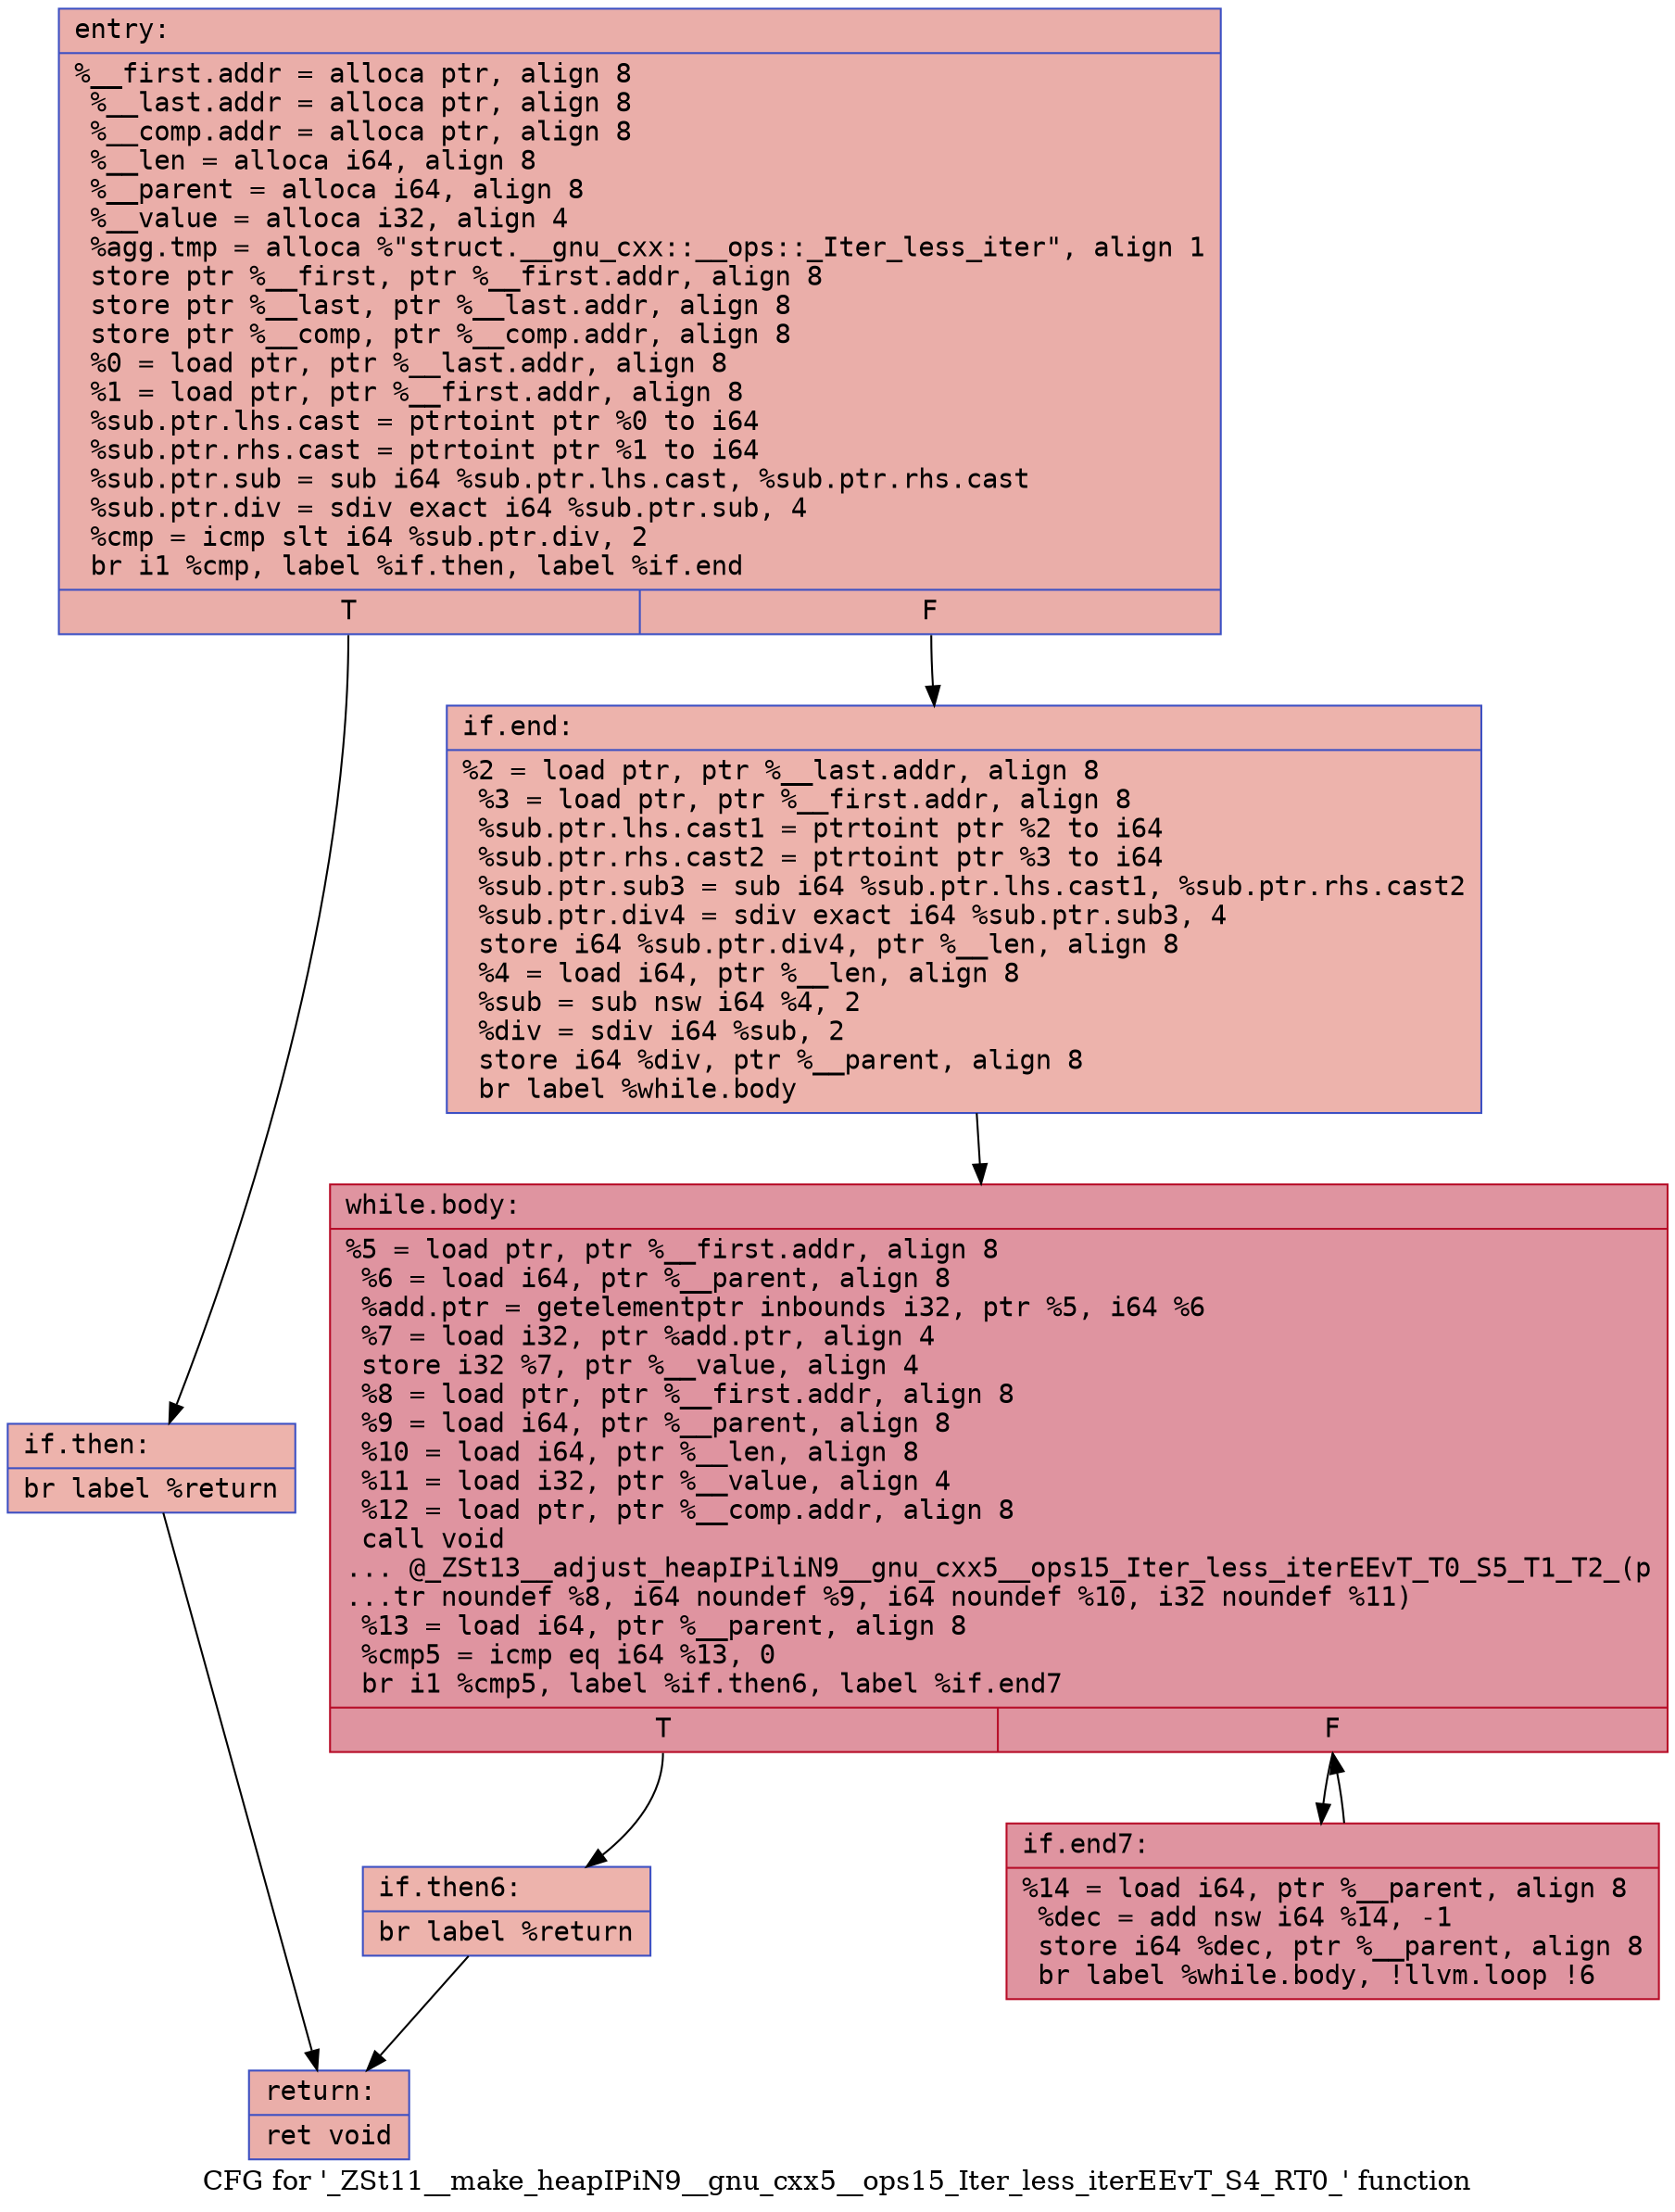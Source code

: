 digraph "CFG for '_ZSt11__make_heapIPiN9__gnu_cxx5__ops15_Iter_less_iterEEvT_S4_RT0_' function" {
	label="CFG for '_ZSt11__make_heapIPiN9__gnu_cxx5__ops15_Iter_less_iterEEvT_S4_RT0_' function";

	Node0x55aea935a2a0 [shape=record,color="#3d50c3ff", style=filled, fillcolor="#d0473d70" fontname="Courier",label="{entry:\l|  %__first.addr = alloca ptr, align 8\l  %__last.addr = alloca ptr, align 8\l  %__comp.addr = alloca ptr, align 8\l  %__len = alloca i64, align 8\l  %__parent = alloca i64, align 8\l  %__value = alloca i32, align 4\l  %agg.tmp = alloca %\"struct.__gnu_cxx::__ops::_Iter_less_iter\", align 1\l  store ptr %__first, ptr %__first.addr, align 8\l  store ptr %__last, ptr %__last.addr, align 8\l  store ptr %__comp, ptr %__comp.addr, align 8\l  %0 = load ptr, ptr %__last.addr, align 8\l  %1 = load ptr, ptr %__first.addr, align 8\l  %sub.ptr.lhs.cast = ptrtoint ptr %0 to i64\l  %sub.ptr.rhs.cast = ptrtoint ptr %1 to i64\l  %sub.ptr.sub = sub i64 %sub.ptr.lhs.cast, %sub.ptr.rhs.cast\l  %sub.ptr.div = sdiv exact i64 %sub.ptr.sub, 4\l  %cmp = icmp slt i64 %sub.ptr.div, 2\l  br i1 %cmp, label %if.then, label %if.end\l|{<s0>T|<s1>F}}"];
	Node0x55aea935a2a0:s0 -> Node0x55aea935a2f0[tooltip="entry -> if.then\nProbability 50.00%" ];
	Node0x55aea935a2a0:s1 -> Node0x55aea935b1f0[tooltip="entry -> if.end\nProbability 50.00%" ];
	Node0x55aea935a2f0 [shape=record,color="#3d50c3ff", style=filled, fillcolor="#d6524470" fontname="Courier",label="{if.then:\l|  br label %return\l}"];
	Node0x55aea935a2f0 -> Node0x55aea935b310[tooltip="if.then -> return\nProbability 100.00%" ];
	Node0x55aea935b1f0 [shape=record,color="#3d50c3ff", style=filled, fillcolor="#d6524470" fontname="Courier",label="{if.end:\l|  %2 = load ptr, ptr %__last.addr, align 8\l  %3 = load ptr, ptr %__first.addr, align 8\l  %sub.ptr.lhs.cast1 = ptrtoint ptr %2 to i64\l  %sub.ptr.rhs.cast2 = ptrtoint ptr %3 to i64\l  %sub.ptr.sub3 = sub i64 %sub.ptr.lhs.cast1, %sub.ptr.rhs.cast2\l  %sub.ptr.div4 = sdiv exact i64 %sub.ptr.sub3, 4\l  store i64 %sub.ptr.div4, ptr %__len, align 8\l  %4 = load i64, ptr %__len, align 8\l  %sub = sub nsw i64 %4, 2\l  %div = sdiv i64 %sub, 2\l  store i64 %div, ptr %__parent, align 8\l  br label %while.body\l}"];
	Node0x55aea935b1f0 -> Node0x55aea935aea0[tooltip="if.end -> while.body\nProbability 100.00%" ];
	Node0x55aea935aea0 [shape=record,color="#b70d28ff", style=filled, fillcolor="#b70d2870" fontname="Courier",label="{while.body:\l|  %5 = load ptr, ptr %__first.addr, align 8\l  %6 = load i64, ptr %__parent, align 8\l  %add.ptr = getelementptr inbounds i32, ptr %5, i64 %6\l  %7 = load i32, ptr %add.ptr, align 4\l  store i32 %7, ptr %__value, align 4\l  %8 = load ptr, ptr %__first.addr, align 8\l  %9 = load i64, ptr %__parent, align 8\l  %10 = load i64, ptr %__len, align 8\l  %11 = load i32, ptr %__value, align 4\l  %12 = load ptr, ptr %__comp.addr, align 8\l  call void\l... @_ZSt13__adjust_heapIPiliN9__gnu_cxx5__ops15_Iter_less_iterEEvT_T0_S5_T1_T2_(p\l...tr noundef %8, i64 noundef %9, i64 noundef %10, i32 noundef %11)\l  %13 = load i64, ptr %__parent, align 8\l  %cmp5 = icmp eq i64 %13, 0\l  br i1 %cmp5, label %if.then6, label %if.end7\l|{<s0>T|<s1>F}}"];
	Node0x55aea935aea0:s0 -> Node0x55aea935c690[tooltip="while.body -> if.then6\nProbability 3.12%" ];
	Node0x55aea935aea0:s1 -> Node0x55aea935c6e0[tooltip="while.body -> if.end7\nProbability 96.88%" ];
	Node0x55aea935c690 [shape=record,color="#3d50c3ff", style=filled, fillcolor="#d6524470" fontname="Courier",label="{if.then6:\l|  br label %return\l}"];
	Node0x55aea935c690 -> Node0x55aea935b310[tooltip="if.then6 -> return\nProbability 100.00%" ];
	Node0x55aea935c6e0 [shape=record,color="#b70d28ff", style=filled, fillcolor="#b70d2870" fontname="Courier",label="{if.end7:\l|  %14 = load i64, ptr %__parent, align 8\l  %dec = add nsw i64 %14, -1\l  store i64 %dec, ptr %__parent, align 8\l  br label %while.body, !llvm.loop !6\l}"];
	Node0x55aea935c6e0 -> Node0x55aea935aea0[tooltip="if.end7 -> while.body\nProbability 100.00%" ];
	Node0x55aea935b310 [shape=record,color="#3d50c3ff", style=filled, fillcolor="#d0473d70" fontname="Courier",label="{return:\l|  ret void\l}"];
}
